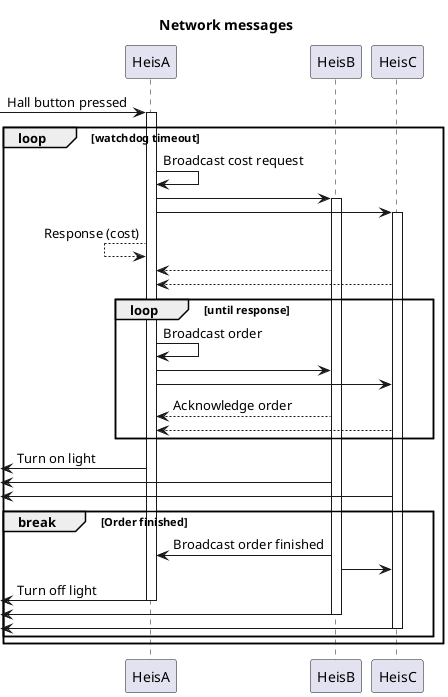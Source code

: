 @startuml Network sequence

title Network messages

participant HeisA as A
participant HeisB as B
participant HeisC as C





 -> A: Hall button pressed
 activate A

loop watchdog timeout

    A -> A: Broadcast cost request
    A -> B
    activate B
    A -> C
    activate C

    A <-- A: Response (cost)
    A <-- B
    A <-- C


    loop until response
    A -> A: Broadcast order
    A -> B
    A -> C

    A <-- B: Acknowledge order
    A <-- C
    end

    <- A: Turn on light
    <- B
    <- C

    break Order finished
        B -> A: Broadcast order finished
        B -> C
    <- A: Turn off light
    deactivate A
    <- B
        deactivate B
    <- C
        deactivate C

end
end


@enduml
